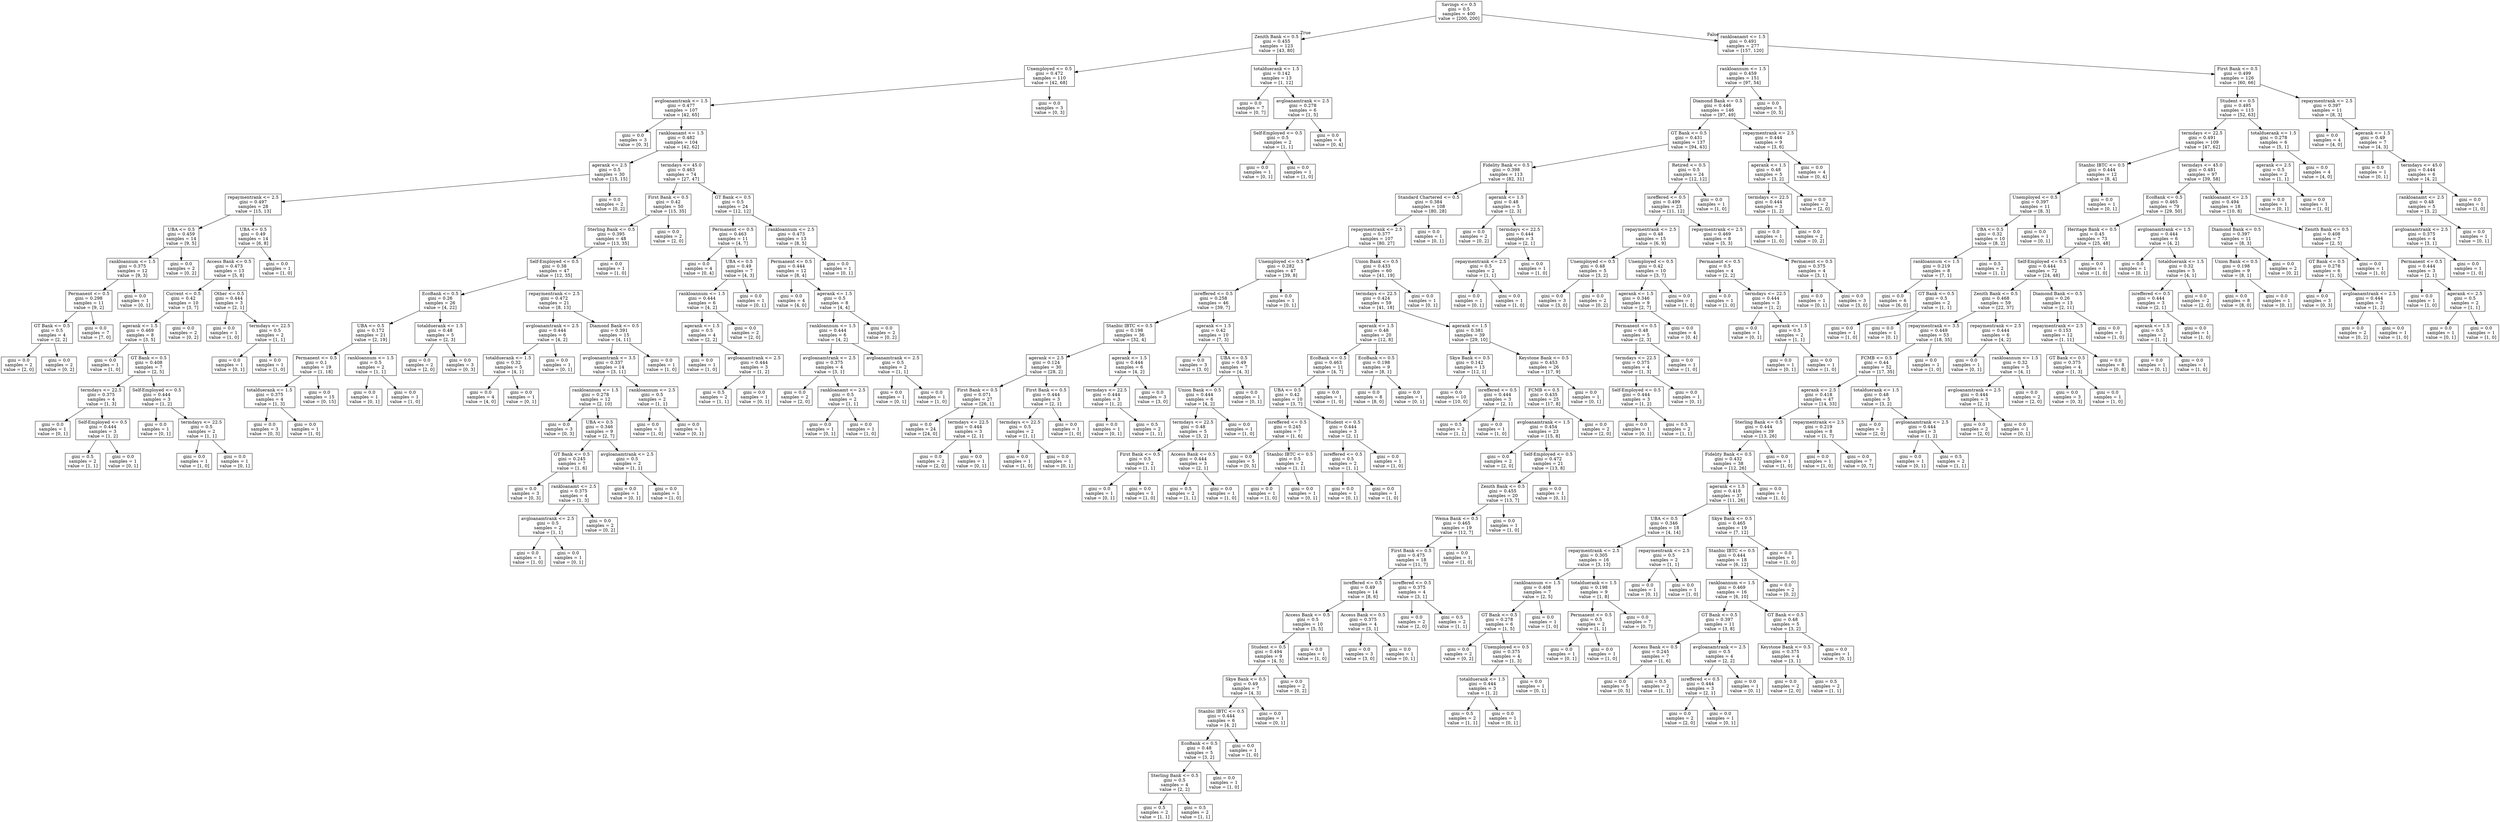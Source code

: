 digraph Tree {
node [shape=box] ;
0 [label="Savings <= 0.5\ngini = 0.5\nsamples = 400\nvalue = [200, 200]"] ;
1 [label="Zenith Bank <= 0.5\ngini = 0.455\nsamples = 123\nvalue = [43, 80]"] ;
0 -> 1 [labeldistance=2.5, labelangle=45, headlabel="True"] ;
2 [label="Unemployed <= 0.5\ngini = 0.472\nsamples = 110\nvalue = [42, 68]"] ;
1 -> 2 ;
3 [label="avgloanamtrank <= 1.5\ngini = 0.477\nsamples = 107\nvalue = [42, 65]"] ;
2 -> 3 ;
4 [label="gini = 0.0\nsamples = 3\nvalue = [0, 3]"] ;
3 -> 4 ;
5 [label="rankloanamt <= 1.5\ngini = 0.482\nsamples = 104\nvalue = [42, 62]"] ;
3 -> 5 ;
6 [label="agerank <= 2.5\ngini = 0.5\nsamples = 30\nvalue = [15, 15]"] ;
5 -> 6 ;
7 [label="repaymentrank <= 2.5\ngini = 0.497\nsamples = 28\nvalue = [15, 13]"] ;
6 -> 7 ;
8 [label="UBA <= 0.5\ngini = 0.459\nsamples = 14\nvalue = [9, 5]"] ;
7 -> 8 ;
9 [label="rankloannum <= 1.5\ngini = 0.375\nsamples = 12\nvalue = [9, 3]"] ;
8 -> 9 ;
10 [label="Permanent <= 0.5\ngini = 0.298\nsamples = 11\nvalue = [9, 2]"] ;
9 -> 10 ;
11 [label="GT Bank <= 0.5\ngini = 0.5\nsamples = 4\nvalue = [2, 2]"] ;
10 -> 11 ;
12 [label="gini = 0.0\nsamples = 2\nvalue = [2, 0]"] ;
11 -> 12 ;
13 [label="gini = 0.0\nsamples = 2\nvalue = [0, 2]"] ;
11 -> 13 ;
14 [label="gini = 0.0\nsamples = 7\nvalue = [7, 0]"] ;
10 -> 14 ;
15 [label="gini = 0.0\nsamples = 1\nvalue = [0, 1]"] ;
9 -> 15 ;
16 [label="gini = 0.0\nsamples = 2\nvalue = [0, 2]"] ;
8 -> 16 ;
17 [label="UBA <= 0.5\ngini = 0.49\nsamples = 14\nvalue = [6, 8]"] ;
7 -> 17 ;
18 [label="Access Bank <= 0.5\ngini = 0.473\nsamples = 13\nvalue = [5, 8]"] ;
17 -> 18 ;
19 [label="Current <= 0.5\ngini = 0.42\nsamples = 10\nvalue = [3, 7]"] ;
18 -> 19 ;
20 [label="agerank <= 1.5\ngini = 0.469\nsamples = 8\nvalue = [3, 5]"] ;
19 -> 20 ;
21 [label="gini = 0.0\nsamples = 1\nvalue = [1, 0]"] ;
20 -> 21 ;
22 [label="GT Bank <= 0.5\ngini = 0.408\nsamples = 7\nvalue = [2, 5]"] ;
20 -> 22 ;
23 [label="termdays <= 22.5\ngini = 0.375\nsamples = 4\nvalue = [1, 3]"] ;
22 -> 23 ;
24 [label="gini = 0.0\nsamples = 1\nvalue = [0, 1]"] ;
23 -> 24 ;
25 [label="Self-Employed <= 0.5\ngini = 0.444\nsamples = 3\nvalue = [1, 2]"] ;
23 -> 25 ;
26 [label="gini = 0.5\nsamples = 2\nvalue = [1, 1]"] ;
25 -> 26 ;
27 [label="gini = 0.0\nsamples = 1\nvalue = [0, 1]"] ;
25 -> 27 ;
28 [label="Self-Employed <= 0.5\ngini = 0.444\nsamples = 3\nvalue = [1, 2]"] ;
22 -> 28 ;
29 [label="gini = 0.0\nsamples = 1\nvalue = [0, 1]"] ;
28 -> 29 ;
30 [label="termdays <= 22.5\ngini = 0.5\nsamples = 2\nvalue = [1, 1]"] ;
28 -> 30 ;
31 [label="gini = 0.0\nsamples = 1\nvalue = [1, 0]"] ;
30 -> 31 ;
32 [label="gini = 0.0\nsamples = 1\nvalue = [0, 1]"] ;
30 -> 32 ;
33 [label="gini = 0.0\nsamples = 2\nvalue = [0, 2]"] ;
19 -> 33 ;
34 [label="Other <= 0.5\ngini = 0.444\nsamples = 3\nvalue = [2, 1]"] ;
18 -> 34 ;
35 [label="gini = 0.0\nsamples = 1\nvalue = [1, 0]"] ;
34 -> 35 ;
36 [label="termdays <= 22.5\ngini = 0.5\nsamples = 2\nvalue = [1, 1]"] ;
34 -> 36 ;
37 [label="gini = 0.0\nsamples = 1\nvalue = [0, 1]"] ;
36 -> 37 ;
38 [label="gini = 0.0\nsamples = 1\nvalue = [1, 0]"] ;
36 -> 38 ;
39 [label="gini = 0.0\nsamples = 1\nvalue = [1, 0]"] ;
17 -> 39 ;
40 [label="gini = 0.0\nsamples = 2\nvalue = [0, 2]"] ;
6 -> 40 ;
41 [label="termdays <= 45.0\ngini = 0.463\nsamples = 74\nvalue = [27, 47]"] ;
5 -> 41 ;
42 [label="First Bank <= 0.5\ngini = 0.42\nsamples = 50\nvalue = [15, 35]"] ;
41 -> 42 ;
43 [label="Sterling Bank <= 0.5\ngini = 0.395\nsamples = 48\nvalue = [13, 35]"] ;
42 -> 43 ;
44 [label="Self-Employed <= 0.5\ngini = 0.38\nsamples = 47\nvalue = [12, 35]"] ;
43 -> 44 ;
45 [label="EcoBank <= 0.5\ngini = 0.26\nsamples = 26\nvalue = [4, 22]"] ;
44 -> 45 ;
46 [label="UBA <= 0.5\ngini = 0.172\nsamples = 21\nvalue = [2, 19]"] ;
45 -> 46 ;
47 [label="Permanent <= 0.5\ngini = 0.1\nsamples = 19\nvalue = [1, 18]"] ;
46 -> 47 ;
48 [label="totalduerank <= 1.5\ngini = 0.375\nsamples = 4\nvalue = [1, 3]"] ;
47 -> 48 ;
49 [label="gini = 0.0\nsamples = 3\nvalue = [0, 3]"] ;
48 -> 49 ;
50 [label="gini = 0.0\nsamples = 1\nvalue = [1, 0]"] ;
48 -> 50 ;
51 [label="gini = 0.0\nsamples = 15\nvalue = [0, 15]"] ;
47 -> 51 ;
52 [label="rankloannum <= 1.5\ngini = 0.5\nsamples = 2\nvalue = [1, 1]"] ;
46 -> 52 ;
53 [label="gini = 0.0\nsamples = 1\nvalue = [0, 1]"] ;
52 -> 53 ;
54 [label="gini = 0.0\nsamples = 1\nvalue = [1, 0]"] ;
52 -> 54 ;
55 [label="totalduerank <= 1.5\ngini = 0.48\nsamples = 5\nvalue = [2, 3]"] ;
45 -> 55 ;
56 [label="gini = 0.0\nsamples = 2\nvalue = [2, 0]"] ;
55 -> 56 ;
57 [label="gini = 0.0\nsamples = 3\nvalue = [0, 3]"] ;
55 -> 57 ;
58 [label="repaymentrank <= 2.5\ngini = 0.472\nsamples = 21\nvalue = [8, 13]"] ;
44 -> 58 ;
59 [label="avgloanamtrank <= 2.5\ngini = 0.444\nsamples = 6\nvalue = [4, 2]"] ;
58 -> 59 ;
60 [label="totalduerank <= 1.5\ngini = 0.32\nsamples = 5\nvalue = [4, 1]"] ;
59 -> 60 ;
61 [label="gini = 0.0\nsamples = 4\nvalue = [4, 0]"] ;
60 -> 61 ;
62 [label="gini = 0.0\nsamples = 1\nvalue = [0, 1]"] ;
60 -> 62 ;
63 [label="gini = 0.0\nsamples = 1\nvalue = [0, 1]"] ;
59 -> 63 ;
64 [label="Diamond Bank <= 0.5\ngini = 0.391\nsamples = 15\nvalue = [4, 11]"] ;
58 -> 64 ;
65 [label="avgloanamtrank <= 3.5\ngini = 0.337\nsamples = 14\nvalue = [3, 11]"] ;
64 -> 65 ;
66 [label="rankloannum <= 1.5\ngini = 0.278\nsamples = 12\nvalue = [2, 10]"] ;
65 -> 66 ;
67 [label="gini = 0.0\nsamples = 3\nvalue = [0, 3]"] ;
66 -> 67 ;
68 [label="UBA <= 0.5\ngini = 0.346\nsamples = 9\nvalue = [2, 7]"] ;
66 -> 68 ;
69 [label="GT Bank <= 0.5\ngini = 0.245\nsamples = 7\nvalue = [1, 6]"] ;
68 -> 69 ;
70 [label="gini = 0.0\nsamples = 3\nvalue = [0, 3]"] ;
69 -> 70 ;
71 [label="rankloanamt <= 2.5\ngini = 0.375\nsamples = 4\nvalue = [1, 3]"] ;
69 -> 71 ;
72 [label="avgloanamtrank <= 2.5\ngini = 0.5\nsamples = 2\nvalue = [1, 1]"] ;
71 -> 72 ;
73 [label="gini = 0.0\nsamples = 1\nvalue = [1, 0]"] ;
72 -> 73 ;
74 [label="gini = 0.0\nsamples = 1\nvalue = [0, 1]"] ;
72 -> 74 ;
75 [label="gini = 0.0\nsamples = 2\nvalue = [0, 2]"] ;
71 -> 75 ;
76 [label="avgloanamtrank <= 2.5\ngini = 0.5\nsamples = 2\nvalue = [1, 1]"] ;
68 -> 76 ;
77 [label="gini = 0.0\nsamples = 1\nvalue = [0, 1]"] ;
76 -> 77 ;
78 [label="gini = 0.0\nsamples = 1\nvalue = [1, 0]"] ;
76 -> 78 ;
79 [label="rankloannum <= 2.5\ngini = 0.5\nsamples = 2\nvalue = [1, 1]"] ;
65 -> 79 ;
80 [label="gini = 0.0\nsamples = 1\nvalue = [1, 0]"] ;
79 -> 80 ;
81 [label="gini = 0.0\nsamples = 1\nvalue = [0, 1]"] ;
79 -> 81 ;
82 [label="gini = 0.0\nsamples = 1\nvalue = [1, 0]"] ;
64 -> 82 ;
83 [label="gini = 0.0\nsamples = 1\nvalue = [1, 0]"] ;
43 -> 83 ;
84 [label="gini = 0.0\nsamples = 2\nvalue = [2, 0]"] ;
42 -> 84 ;
85 [label="GT Bank <= 0.5\ngini = 0.5\nsamples = 24\nvalue = [12, 12]"] ;
41 -> 85 ;
86 [label="Permanent <= 0.5\ngini = 0.463\nsamples = 11\nvalue = [4, 7]"] ;
85 -> 86 ;
87 [label="gini = 0.0\nsamples = 4\nvalue = [0, 4]"] ;
86 -> 87 ;
88 [label="UBA <= 0.5\ngini = 0.49\nsamples = 7\nvalue = [4, 3]"] ;
86 -> 88 ;
89 [label="rankloannum <= 1.5\ngini = 0.444\nsamples = 6\nvalue = [4, 2]"] ;
88 -> 89 ;
90 [label="agerank <= 1.5\ngini = 0.5\nsamples = 4\nvalue = [2, 2]"] ;
89 -> 90 ;
91 [label="gini = 0.0\nsamples = 1\nvalue = [1, 0]"] ;
90 -> 91 ;
92 [label="avgloanamtrank <= 2.5\ngini = 0.444\nsamples = 3\nvalue = [1, 2]"] ;
90 -> 92 ;
93 [label="gini = 0.5\nsamples = 2\nvalue = [1, 1]"] ;
92 -> 93 ;
94 [label="gini = 0.0\nsamples = 1\nvalue = [0, 1]"] ;
92 -> 94 ;
95 [label="gini = 0.0\nsamples = 2\nvalue = [2, 0]"] ;
89 -> 95 ;
96 [label="gini = 0.0\nsamples = 1\nvalue = [0, 1]"] ;
88 -> 96 ;
97 [label="rankloannum <= 2.5\ngini = 0.473\nsamples = 13\nvalue = [8, 5]"] ;
85 -> 97 ;
98 [label="Permanent <= 0.5\ngini = 0.444\nsamples = 12\nvalue = [8, 4]"] ;
97 -> 98 ;
99 [label="gini = 0.0\nsamples = 4\nvalue = [4, 0]"] ;
98 -> 99 ;
100 [label="agerank <= 1.5\ngini = 0.5\nsamples = 8\nvalue = [4, 4]"] ;
98 -> 100 ;
101 [label="rankloannum <= 1.5\ngini = 0.444\nsamples = 6\nvalue = [4, 2]"] ;
100 -> 101 ;
102 [label="avgloanamtrank <= 2.5\ngini = 0.375\nsamples = 4\nvalue = [3, 1]"] ;
101 -> 102 ;
103 [label="gini = 0.0\nsamples = 2\nvalue = [2, 0]"] ;
102 -> 103 ;
104 [label="rankloanamt <= 2.5\ngini = 0.5\nsamples = 2\nvalue = [1, 1]"] ;
102 -> 104 ;
105 [label="gini = 0.0\nsamples = 1\nvalue = [0, 1]"] ;
104 -> 105 ;
106 [label="gini = 0.0\nsamples = 1\nvalue = [1, 0]"] ;
104 -> 106 ;
107 [label="avgloanamtrank <= 2.5\ngini = 0.5\nsamples = 2\nvalue = [1, 1]"] ;
101 -> 107 ;
108 [label="gini = 0.0\nsamples = 1\nvalue = [0, 1]"] ;
107 -> 108 ;
109 [label="gini = 0.0\nsamples = 1\nvalue = [1, 0]"] ;
107 -> 109 ;
110 [label="gini = 0.0\nsamples = 2\nvalue = [0, 2]"] ;
100 -> 110 ;
111 [label="gini = 0.0\nsamples = 1\nvalue = [0, 1]"] ;
97 -> 111 ;
112 [label="gini = 0.0\nsamples = 3\nvalue = [0, 3]"] ;
2 -> 112 ;
113 [label="totalduerank <= 1.5\ngini = 0.142\nsamples = 13\nvalue = [1, 12]"] ;
1 -> 113 ;
114 [label="gini = 0.0\nsamples = 7\nvalue = [0, 7]"] ;
113 -> 114 ;
115 [label="avgloanamtrank <= 2.5\ngini = 0.278\nsamples = 6\nvalue = [1, 5]"] ;
113 -> 115 ;
116 [label="Self-Employed <= 0.5\ngini = 0.5\nsamples = 2\nvalue = [1, 1]"] ;
115 -> 116 ;
117 [label="gini = 0.0\nsamples = 1\nvalue = [0, 1]"] ;
116 -> 117 ;
118 [label="gini = 0.0\nsamples = 1\nvalue = [1, 0]"] ;
116 -> 118 ;
119 [label="gini = 0.0\nsamples = 4\nvalue = [0, 4]"] ;
115 -> 119 ;
120 [label="rankloanamt <= 1.5\ngini = 0.491\nsamples = 277\nvalue = [157, 120]"] ;
0 -> 120 [labeldistance=2.5, labelangle=-45, headlabel="False"] ;
121 [label="rankloannum <= 1.5\ngini = 0.459\nsamples = 151\nvalue = [97, 54]"] ;
120 -> 121 ;
122 [label="Diamond Bank <= 0.5\ngini = 0.446\nsamples = 146\nvalue = [97, 49]"] ;
121 -> 122 ;
123 [label="GT Bank <= 0.5\ngini = 0.431\nsamples = 137\nvalue = [94, 43]"] ;
122 -> 123 ;
124 [label="Fidelity Bank <= 0.5\ngini = 0.398\nsamples = 113\nvalue = [82, 31]"] ;
123 -> 124 ;
125 [label="Standard Chartered <= 0.5\ngini = 0.384\nsamples = 108\nvalue = [80, 28]"] ;
124 -> 125 ;
126 [label="repaymentrank <= 2.5\ngini = 0.377\nsamples = 107\nvalue = [80, 27]"] ;
125 -> 126 ;
127 [label="Unemployed <= 0.5\ngini = 0.282\nsamples = 47\nvalue = [39, 8]"] ;
126 -> 127 ;
128 [label="isreffered <= 0.5\ngini = 0.258\nsamples = 46\nvalue = [39, 7]"] ;
127 -> 128 ;
129 [label="Stanbic IBTC <= 0.5\ngini = 0.198\nsamples = 36\nvalue = [32, 4]"] ;
128 -> 129 ;
130 [label="agerank <= 2.5\ngini = 0.124\nsamples = 30\nvalue = [28, 2]"] ;
129 -> 130 ;
131 [label="First Bank <= 0.5\ngini = 0.071\nsamples = 27\nvalue = [26, 1]"] ;
130 -> 131 ;
132 [label="gini = 0.0\nsamples = 24\nvalue = [24, 0]"] ;
131 -> 132 ;
133 [label="termdays <= 22.5\ngini = 0.444\nsamples = 3\nvalue = [2, 1]"] ;
131 -> 133 ;
134 [label="gini = 0.0\nsamples = 2\nvalue = [2, 0]"] ;
133 -> 134 ;
135 [label="gini = 0.0\nsamples = 1\nvalue = [0, 1]"] ;
133 -> 135 ;
136 [label="First Bank <= 0.5\ngini = 0.444\nsamples = 3\nvalue = [2, 1]"] ;
130 -> 136 ;
137 [label="termdays <= 22.5\ngini = 0.5\nsamples = 2\nvalue = [1, 1]"] ;
136 -> 137 ;
138 [label="gini = 0.0\nsamples = 1\nvalue = [1, 0]"] ;
137 -> 138 ;
139 [label="gini = 0.0\nsamples = 1\nvalue = [0, 1]"] ;
137 -> 139 ;
140 [label="gini = 0.0\nsamples = 1\nvalue = [1, 0]"] ;
136 -> 140 ;
141 [label="agerank <= 1.5\ngini = 0.444\nsamples = 6\nvalue = [4, 2]"] ;
129 -> 141 ;
142 [label="termdays <= 22.5\ngini = 0.444\nsamples = 3\nvalue = [1, 2]"] ;
141 -> 142 ;
143 [label="gini = 0.0\nsamples = 1\nvalue = [0, 1]"] ;
142 -> 143 ;
144 [label="gini = 0.5\nsamples = 2\nvalue = [1, 1]"] ;
142 -> 144 ;
145 [label="gini = 0.0\nsamples = 3\nvalue = [3, 0]"] ;
141 -> 145 ;
146 [label="agerank <= 1.5\ngini = 0.42\nsamples = 10\nvalue = [7, 3]"] ;
128 -> 146 ;
147 [label="gini = 0.0\nsamples = 3\nvalue = [3, 0]"] ;
146 -> 147 ;
148 [label="UBA <= 0.5\ngini = 0.49\nsamples = 7\nvalue = [4, 3]"] ;
146 -> 148 ;
149 [label="Union Bank <= 0.5\ngini = 0.444\nsamples = 6\nvalue = [4, 2]"] ;
148 -> 149 ;
150 [label="termdays <= 22.5\ngini = 0.48\nsamples = 5\nvalue = [3, 2]"] ;
149 -> 150 ;
151 [label="First Bank <= 0.5\ngini = 0.5\nsamples = 2\nvalue = [1, 1]"] ;
150 -> 151 ;
152 [label="gini = 0.0\nsamples = 1\nvalue = [0, 1]"] ;
151 -> 152 ;
153 [label="gini = 0.0\nsamples = 1\nvalue = [1, 0]"] ;
151 -> 153 ;
154 [label="Access Bank <= 0.5\ngini = 0.444\nsamples = 3\nvalue = [2, 1]"] ;
150 -> 154 ;
155 [label="gini = 0.5\nsamples = 2\nvalue = [1, 1]"] ;
154 -> 155 ;
156 [label="gini = 0.0\nsamples = 1\nvalue = [1, 0]"] ;
154 -> 156 ;
157 [label="gini = 0.0\nsamples = 1\nvalue = [1, 0]"] ;
149 -> 157 ;
158 [label="gini = 0.0\nsamples = 1\nvalue = [0, 1]"] ;
148 -> 158 ;
159 [label="gini = 0.0\nsamples = 1\nvalue = [0, 1]"] ;
127 -> 159 ;
160 [label="Union Bank <= 0.5\ngini = 0.433\nsamples = 60\nvalue = [41, 19]"] ;
126 -> 160 ;
161 [label="termdays <= 22.5\ngini = 0.424\nsamples = 59\nvalue = [41, 18]"] ;
160 -> 161 ;
162 [label="agerank <= 1.5\ngini = 0.48\nsamples = 20\nvalue = [12, 8]"] ;
161 -> 162 ;
163 [label="EcoBank <= 0.5\ngini = 0.463\nsamples = 11\nvalue = [4, 7]"] ;
162 -> 163 ;
164 [label="UBA <= 0.5\ngini = 0.42\nsamples = 10\nvalue = [3, 7]"] ;
163 -> 164 ;
165 [label="isreffered <= 0.5\ngini = 0.245\nsamples = 7\nvalue = [1, 6]"] ;
164 -> 165 ;
166 [label="gini = 0.0\nsamples = 5\nvalue = [0, 5]"] ;
165 -> 166 ;
167 [label="Stanbic IBTC <= 0.5\ngini = 0.5\nsamples = 2\nvalue = [1, 1]"] ;
165 -> 167 ;
168 [label="gini = 0.0\nsamples = 1\nvalue = [1, 0]"] ;
167 -> 168 ;
169 [label="gini = 0.0\nsamples = 1\nvalue = [0, 1]"] ;
167 -> 169 ;
170 [label="Student <= 0.5\ngini = 0.444\nsamples = 3\nvalue = [2, 1]"] ;
164 -> 170 ;
171 [label="isreffered <= 0.5\ngini = 0.5\nsamples = 2\nvalue = [1, 1]"] ;
170 -> 171 ;
172 [label="gini = 0.0\nsamples = 1\nvalue = [0, 1]"] ;
171 -> 172 ;
173 [label="gini = 0.0\nsamples = 1\nvalue = [1, 0]"] ;
171 -> 173 ;
174 [label="gini = 0.0\nsamples = 1\nvalue = [1, 0]"] ;
170 -> 174 ;
175 [label="gini = 0.0\nsamples = 1\nvalue = [1, 0]"] ;
163 -> 175 ;
176 [label="EcoBank <= 0.5\ngini = 0.198\nsamples = 9\nvalue = [8, 1]"] ;
162 -> 176 ;
177 [label="gini = 0.0\nsamples = 8\nvalue = [8, 0]"] ;
176 -> 177 ;
178 [label="gini = 0.0\nsamples = 1\nvalue = [0, 1]"] ;
176 -> 178 ;
179 [label="agerank <= 1.5\ngini = 0.381\nsamples = 39\nvalue = [29, 10]"] ;
161 -> 179 ;
180 [label="Skye Bank <= 0.5\ngini = 0.142\nsamples = 13\nvalue = [12, 1]"] ;
179 -> 180 ;
181 [label="gini = 0.0\nsamples = 10\nvalue = [10, 0]"] ;
180 -> 181 ;
182 [label="isreffered <= 0.5\ngini = 0.444\nsamples = 3\nvalue = [2, 1]"] ;
180 -> 182 ;
183 [label="gini = 0.5\nsamples = 2\nvalue = [1, 1]"] ;
182 -> 183 ;
184 [label="gini = 0.0\nsamples = 1\nvalue = [1, 0]"] ;
182 -> 184 ;
185 [label="Keystone Bank <= 0.5\ngini = 0.453\nsamples = 26\nvalue = [17, 9]"] ;
179 -> 185 ;
186 [label="FCMB <= 0.5\ngini = 0.435\nsamples = 25\nvalue = [17, 8]"] ;
185 -> 186 ;
187 [label="avgloanamtrank <= 1.5\ngini = 0.454\nsamples = 23\nvalue = [15, 8]"] ;
186 -> 187 ;
188 [label="gini = 0.0\nsamples = 2\nvalue = [2, 0]"] ;
187 -> 188 ;
189 [label="Self-Employed <= 0.5\ngini = 0.472\nsamples = 21\nvalue = [13, 8]"] ;
187 -> 189 ;
190 [label="Zenith Bank <= 0.5\ngini = 0.455\nsamples = 20\nvalue = [13, 7]"] ;
189 -> 190 ;
191 [label="Wema Bank <= 0.5\ngini = 0.465\nsamples = 19\nvalue = [12, 7]"] ;
190 -> 191 ;
192 [label="First Bank <= 0.5\ngini = 0.475\nsamples = 18\nvalue = [11, 7]"] ;
191 -> 192 ;
193 [label="isreffered <= 0.5\ngini = 0.49\nsamples = 14\nvalue = [8, 6]"] ;
192 -> 193 ;
194 [label="Access Bank <= 0.5\ngini = 0.5\nsamples = 10\nvalue = [5, 5]"] ;
193 -> 194 ;
195 [label="Student <= 0.5\ngini = 0.494\nsamples = 9\nvalue = [4, 5]"] ;
194 -> 195 ;
196 [label="Skye Bank <= 0.5\ngini = 0.49\nsamples = 7\nvalue = [4, 3]"] ;
195 -> 196 ;
197 [label="Stanbic IBTC <= 0.5\ngini = 0.444\nsamples = 6\nvalue = [4, 2]"] ;
196 -> 197 ;
198 [label="EcoBank <= 0.5\ngini = 0.48\nsamples = 5\nvalue = [3, 2]"] ;
197 -> 198 ;
199 [label="Sterling Bank <= 0.5\ngini = 0.5\nsamples = 4\nvalue = [2, 2]"] ;
198 -> 199 ;
200 [label="gini = 0.5\nsamples = 2\nvalue = [1, 1]"] ;
199 -> 200 ;
201 [label="gini = 0.5\nsamples = 2\nvalue = [1, 1]"] ;
199 -> 201 ;
202 [label="gini = 0.0\nsamples = 1\nvalue = [1, 0]"] ;
198 -> 202 ;
203 [label="gini = 0.0\nsamples = 1\nvalue = [1, 0]"] ;
197 -> 203 ;
204 [label="gini = 0.0\nsamples = 1\nvalue = [0, 1]"] ;
196 -> 204 ;
205 [label="gini = 0.0\nsamples = 2\nvalue = [0, 2]"] ;
195 -> 205 ;
206 [label="gini = 0.0\nsamples = 1\nvalue = [1, 0]"] ;
194 -> 206 ;
207 [label="Access Bank <= 0.5\ngini = 0.375\nsamples = 4\nvalue = [3, 1]"] ;
193 -> 207 ;
208 [label="gini = 0.0\nsamples = 3\nvalue = [3, 0]"] ;
207 -> 208 ;
209 [label="gini = 0.0\nsamples = 1\nvalue = [0, 1]"] ;
207 -> 209 ;
210 [label="isreffered <= 0.5\ngini = 0.375\nsamples = 4\nvalue = [3, 1]"] ;
192 -> 210 ;
211 [label="gini = 0.0\nsamples = 2\nvalue = [2, 0]"] ;
210 -> 211 ;
212 [label="gini = 0.5\nsamples = 2\nvalue = [1, 1]"] ;
210 -> 212 ;
213 [label="gini = 0.0\nsamples = 1\nvalue = [1, 0]"] ;
191 -> 213 ;
214 [label="gini = 0.0\nsamples = 1\nvalue = [1, 0]"] ;
190 -> 214 ;
215 [label="gini = 0.0\nsamples = 1\nvalue = [0, 1]"] ;
189 -> 215 ;
216 [label="gini = 0.0\nsamples = 2\nvalue = [2, 0]"] ;
186 -> 216 ;
217 [label="gini = 0.0\nsamples = 1\nvalue = [0, 1]"] ;
185 -> 217 ;
218 [label="gini = 0.0\nsamples = 1\nvalue = [0, 1]"] ;
160 -> 218 ;
219 [label="gini = 0.0\nsamples = 1\nvalue = [0, 1]"] ;
125 -> 219 ;
220 [label="agerank <= 1.5\ngini = 0.48\nsamples = 5\nvalue = [2, 3]"] ;
124 -> 220 ;
221 [label="gini = 0.0\nsamples = 2\nvalue = [0, 2]"] ;
220 -> 221 ;
222 [label="termdays <= 22.5\ngini = 0.444\nsamples = 3\nvalue = [2, 1]"] ;
220 -> 222 ;
223 [label="repaymentrank <= 2.5\ngini = 0.5\nsamples = 2\nvalue = [1, 1]"] ;
222 -> 223 ;
224 [label="gini = 0.0\nsamples = 1\nvalue = [0, 1]"] ;
223 -> 224 ;
225 [label="gini = 0.0\nsamples = 1\nvalue = [1, 0]"] ;
223 -> 225 ;
226 [label="gini = 0.0\nsamples = 1\nvalue = [1, 0]"] ;
222 -> 226 ;
227 [label="Retired <= 0.5\ngini = 0.5\nsamples = 24\nvalue = [12, 12]"] ;
123 -> 227 ;
228 [label="isreffered <= 0.5\ngini = 0.499\nsamples = 23\nvalue = [11, 12]"] ;
227 -> 228 ;
229 [label="repaymentrank <= 2.5\ngini = 0.48\nsamples = 15\nvalue = [6, 9]"] ;
228 -> 229 ;
230 [label="Unemployed <= 0.5\ngini = 0.48\nsamples = 5\nvalue = [3, 2]"] ;
229 -> 230 ;
231 [label="gini = 0.0\nsamples = 3\nvalue = [3, 0]"] ;
230 -> 231 ;
232 [label="gini = 0.0\nsamples = 2\nvalue = [0, 2]"] ;
230 -> 232 ;
233 [label="Unemployed <= 0.5\ngini = 0.42\nsamples = 10\nvalue = [3, 7]"] ;
229 -> 233 ;
234 [label="agerank <= 1.5\ngini = 0.346\nsamples = 9\nvalue = [2, 7]"] ;
233 -> 234 ;
235 [label="Permanent <= 0.5\ngini = 0.48\nsamples = 5\nvalue = [2, 3]"] ;
234 -> 235 ;
236 [label="termdays <= 22.5\ngini = 0.375\nsamples = 4\nvalue = [1, 3]"] ;
235 -> 236 ;
237 [label="Self-Employed <= 0.5\ngini = 0.444\nsamples = 3\nvalue = [1, 2]"] ;
236 -> 237 ;
238 [label="gini = 0.0\nsamples = 1\nvalue = [0, 1]"] ;
237 -> 238 ;
239 [label="gini = 0.5\nsamples = 2\nvalue = [1, 1]"] ;
237 -> 239 ;
240 [label="gini = 0.0\nsamples = 1\nvalue = [0, 1]"] ;
236 -> 240 ;
241 [label="gini = 0.0\nsamples = 1\nvalue = [1, 0]"] ;
235 -> 241 ;
242 [label="gini = 0.0\nsamples = 4\nvalue = [0, 4]"] ;
234 -> 242 ;
243 [label="gini = 0.0\nsamples = 1\nvalue = [1, 0]"] ;
233 -> 243 ;
244 [label="repaymentrank <= 2.5\ngini = 0.469\nsamples = 8\nvalue = [5, 3]"] ;
228 -> 244 ;
245 [label="Permanent <= 0.5\ngini = 0.5\nsamples = 4\nvalue = [2, 2]"] ;
244 -> 245 ;
246 [label="gini = 0.0\nsamples = 1\nvalue = [1, 0]"] ;
245 -> 246 ;
247 [label="termdays <= 22.5\ngini = 0.444\nsamples = 3\nvalue = [1, 2]"] ;
245 -> 247 ;
248 [label="gini = 0.0\nsamples = 1\nvalue = [0, 1]"] ;
247 -> 248 ;
249 [label="agerank <= 1.5\ngini = 0.5\nsamples = 2\nvalue = [1, 1]"] ;
247 -> 249 ;
250 [label="gini = 0.0\nsamples = 1\nvalue = [0, 1]"] ;
249 -> 250 ;
251 [label="gini = 0.0\nsamples = 1\nvalue = [1, 0]"] ;
249 -> 251 ;
252 [label="Permanent <= 0.5\ngini = 0.375\nsamples = 4\nvalue = [3, 1]"] ;
244 -> 252 ;
253 [label="gini = 0.0\nsamples = 1\nvalue = [0, 1]"] ;
252 -> 253 ;
254 [label="gini = 0.0\nsamples = 3\nvalue = [3, 0]"] ;
252 -> 254 ;
255 [label="gini = 0.0\nsamples = 1\nvalue = [1, 0]"] ;
227 -> 255 ;
256 [label="repaymentrank <= 2.5\ngini = 0.444\nsamples = 9\nvalue = [3, 6]"] ;
122 -> 256 ;
257 [label="agerank <= 1.5\ngini = 0.48\nsamples = 5\nvalue = [3, 2]"] ;
256 -> 257 ;
258 [label="termdays <= 22.5\ngini = 0.444\nsamples = 3\nvalue = [1, 2]"] ;
257 -> 258 ;
259 [label="gini = 0.0\nsamples = 1\nvalue = [1, 0]"] ;
258 -> 259 ;
260 [label="gini = 0.0\nsamples = 2\nvalue = [0, 2]"] ;
258 -> 260 ;
261 [label="gini = 0.0\nsamples = 2\nvalue = [2, 0]"] ;
257 -> 261 ;
262 [label="gini = 0.0\nsamples = 4\nvalue = [0, 4]"] ;
256 -> 262 ;
263 [label="gini = 0.0\nsamples = 5\nvalue = [0, 5]"] ;
121 -> 263 ;
264 [label="First Bank <= 0.5\ngini = 0.499\nsamples = 126\nvalue = [60, 66]"] ;
120 -> 264 ;
265 [label="Student <= 0.5\ngini = 0.495\nsamples = 115\nvalue = [52, 63]"] ;
264 -> 265 ;
266 [label="termdays <= 22.5\ngini = 0.491\nsamples = 109\nvalue = [47, 62]"] ;
265 -> 266 ;
267 [label="Stanbic IBTC <= 0.5\ngini = 0.444\nsamples = 12\nvalue = [8, 4]"] ;
266 -> 267 ;
268 [label="Unemployed <= 0.5\ngini = 0.397\nsamples = 11\nvalue = [8, 3]"] ;
267 -> 268 ;
269 [label="UBA <= 0.5\ngini = 0.32\nsamples = 10\nvalue = [8, 2]"] ;
268 -> 269 ;
270 [label="rankloannum <= 1.5\ngini = 0.219\nsamples = 8\nvalue = [7, 1]"] ;
269 -> 270 ;
271 [label="gini = 0.0\nsamples = 6\nvalue = [6, 0]"] ;
270 -> 271 ;
272 [label="GT Bank <= 0.5\ngini = 0.5\nsamples = 2\nvalue = [1, 1]"] ;
270 -> 272 ;
273 [label="gini = 0.0\nsamples = 1\nvalue = [1, 0]"] ;
272 -> 273 ;
274 [label="gini = 0.0\nsamples = 1\nvalue = [0, 1]"] ;
272 -> 274 ;
275 [label="gini = 0.5\nsamples = 2\nvalue = [1, 1]"] ;
269 -> 275 ;
276 [label="gini = 0.0\nsamples = 1\nvalue = [0, 1]"] ;
268 -> 276 ;
277 [label="gini = 0.0\nsamples = 1\nvalue = [0, 1]"] ;
267 -> 277 ;
278 [label="termdays <= 45.0\ngini = 0.481\nsamples = 97\nvalue = [39, 58]"] ;
266 -> 278 ;
279 [label="EcoBank <= 0.5\ngini = 0.465\nsamples = 79\nvalue = [29, 50]"] ;
278 -> 279 ;
280 [label="Heritage Bank <= 0.5\ngini = 0.45\nsamples = 73\nvalue = [25, 48]"] ;
279 -> 280 ;
281 [label="Self-Employed <= 0.5\ngini = 0.444\nsamples = 72\nvalue = [24, 48]"] ;
280 -> 281 ;
282 [label="Zenith Bank <= 0.5\ngini = 0.468\nsamples = 59\nvalue = [22, 37]"] ;
281 -> 282 ;
283 [label="repaymentrank <= 3.5\ngini = 0.449\nsamples = 53\nvalue = [18, 35]"] ;
282 -> 283 ;
284 [label="FCMB <= 0.5\ngini = 0.44\nsamples = 52\nvalue = [17, 35]"] ;
283 -> 284 ;
285 [label="agerank <= 2.5\ngini = 0.418\nsamples = 47\nvalue = [14, 33]"] ;
284 -> 285 ;
286 [label="Sterling Bank <= 0.5\ngini = 0.444\nsamples = 39\nvalue = [13, 26]"] ;
285 -> 286 ;
287 [label="Fidelity Bank <= 0.5\ngini = 0.432\nsamples = 38\nvalue = [12, 26]"] ;
286 -> 287 ;
288 [label="agerank <= 1.5\ngini = 0.418\nsamples = 37\nvalue = [11, 26]"] ;
287 -> 288 ;
289 [label="UBA <= 0.5\ngini = 0.346\nsamples = 18\nvalue = [4, 14]"] ;
288 -> 289 ;
290 [label="repaymentrank <= 2.5\ngini = 0.305\nsamples = 16\nvalue = [3, 13]"] ;
289 -> 290 ;
291 [label="rankloannum <= 1.5\ngini = 0.408\nsamples = 7\nvalue = [2, 5]"] ;
290 -> 291 ;
292 [label="GT Bank <= 0.5\ngini = 0.278\nsamples = 6\nvalue = [1, 5]"] ;
291 -> 292 ;
293 [label="gini = 0.0\nsamples = 2\nvalue = [0, 2]"] ;
292 -> 293 ;
294 [label="Unemployed <= 0.5\ngini = 0.375\nsamples = 4\nvalue = [1, 3]"] ;
292 -> 294 ;
295 [label="totalduerank <= 1.5\ngini = 0.444\nsamples = 3\nvalue = [1, 2]"] ;
294 -> 295 ;
296 [label="gini = 0.5\nsamples = 2\nvalue = [1, 1]"] ;
295 -> 296 ;
297 [label="gini = 0.0\nsamples = 1\nvalue = [0, 1]"] ;
295 -> 297 ;
298 [label="gini = 0.0\nsamples = 1\nvalue = [0, 1]"] ;
294 -> 298 ;
299 [label="gini = 0.0\nsamples = 1\nvalue = [1, 0]"] ;
291 -> 299 ;
300 [label="totalduerank <= 1.5\ngini = 0.198\nsamples = 9\nvalue = [1, 8]"] ;
290 -> 300 ;
301 [label="Permanent <= 0.5\ngini = 0.5\nsamples = 2\nvalue = [1, 1]"] ;
300 -> 301 ;
302 [label="gini = 0.0\nsamples = 1\nvalue = [0, 1]"] ;
301 -> 302 ;
303 [label="gini = 0.0\nsamples = 1\nvalue = [1, 0]"] ;
301 -> 303 ;
304 [label="gini = 0.0\nsamples = 7\nvalue = [0, 7]"] ;
300 -> 304 ;
305 [label="repaymentrank <= 2.5\ngini = 0.5\nsamples = 2\nvalue = [1, 1]"] ;
289 -> 305 ;
306 [label="gini = 0.0\nsamples = 1\nvalue = [0, 1]"] ;
305 -> 306 ;
307 [label="gini = 0.0\nsamples = 1\nvalue = [1, 0]"] ;
305 -> 307 ;
308 [label="Skye Bank <= 0.5\ngini = 0.465\nsamples = 19\nvalue = [7, 12]"] ;
288 -> 308 ;
309 [label="Stanbic IBTC <= 0.5\ngini = 0.444\nsamples = 18\nvalue = [6, 12]"] ;
308 -> 309 ;
310 [label="rankloannum <= 1.5\ngini = 0.469\nsamples = 16\nvalue = [6, 10]"] ;
309 -> 310 ;
311 [label="GT Bank <= 0.5\ngini = 0.397\nsamples = 11\nvalue = [3, 8]"] ;
310 -> 311 ;
312 [label="Access Bank <= 0.5\ngini = 0.245\nsamples = 7\nvalue = [1, 6]"] ;
311 -> 312 ;
313 [label="gini = 0.0\nsamples = 5\nvalue = [0, 5]"] ;
312 -> 313 ;
314 [label="gini = 0.5\nsamples = 2\nvalue = [1, 1]"] ;
312 -> 314 ;
315 [label="avgloanamtrank <= 2.5\ngini = 0.5\nsamples = 4\nvalue = [2, 2]"] ;
311 -> 315 ;
316 [label="isreffered <= 0.5\ngini = 0.444\nsamples = 3\nvalue = [2, 1]"] ;
315 -> 316 ;
317 [label="gini = 0.0\nsamples = 2\nvalue = [2, 0]"] ;
316 -> 317 ;
318 [label="gini = 0.0\nsamples = 1\nvalue = [0, 1]"] ;
316 -> 318 ;
319 [label="gini = 0.0\nsamples = 1\nvalue = [0, 1]"] ;
315 -> 319 ;
320 [label="GT Bank <= 0.5\ngini = 0.48\nsamples = 5\nvalue = [3, 2]"] ;
310 -> 320 ;
321 [label="Keystone Bank <= 0.5\ngini = 0.375\nsamples = 4\nvalue = [3, 1]"] ;
320 -> 321 ;
322 [label="gini = 0.0\nsamples = 2\nvalue = [2, 0]"] ;
321 -> 322 ;
323 [label="gini = 0.5\nsamples = 2\nvalue = [1, 1]"] ;
321 -> 323 ;
324 [label="gini = 0.0\nsamples = 1\nvalue = [0, 1]"] ;
320 -> 324 ;
325 [label="gini = 0.0\nsamples = 2\nvalue = [0, 2]"] ;
309 -> 325 ;
326 [label="gini = 0.0\nsamples = 1\nvalue = [1, 0]"] ;
308 -> 326 ;
327 [label="gini = 0.0\nsamples = 1\nvalue = [1, 0]"] ;
287 -> 327 ;
328 [label="gini = 0.0\nsamples = 1\nvalue = [1, 0]"] ;
286 -> 328 ;
329 [label="repaymentrank <= 2.5\ngini = 0.219\nsamples = 8\nvalue = [1, 7]"] ;
285 -> 329 ;
330 [label="gini = 0.0\nsamples = 1\nvalue = [1, 0]"] ;
329 -> 330 ;
331 [label="gini = 0.0\nsamples = 7\nvalue = [0, 7]"] ;
329 -> 331 ;
332 [label="totalduerank <= 1.5\ngini = 0.48\nsamples = 5\nvalue = [3, 2]"] ;
284 -> 332 ;
333 [label="gini = 0.0\nsamples = 2\nvalue = [2, 0]"] ;
332 -> 333 ;
334 [label="avgloanamtrank <= 2.5\ngini = 0.444\nsamples = 3\nvalue = [1, 2]"] ;
332 -> 334 ;
335 [label="gini = 0.0\nsamples = 1\nvalue = [0, 1]"] ;
334 -> 335 ;
336 [label="gini = 0.5\nsamples = 2\nvalue = [1, 1]"] ;
334 -> 336 ;
337 [label="gini = 0.0\nsamples = 1\nvalue = [1, 0]"] ;
283 -> 337 ;
338 [label="repaymentrank <= 2.5\ngini = 0.444\nsamples = 6\nvalue = [4, 2]"] ;
282 -> 338 ;
339 [label="gini = 0.0\nsamples = 1\nvalue = [0, 1]"] ;
338 -> 339 ;
340 [label="rankloannum <= 1.5\ngini = 0.32\nsamples = 5\nvalue = [4, 1]"] ;
338 -> 340 ;
341 [label="avgloanamtrank <= 2.5\ngini = 0.444\nsamples = 3\nvalue = [2, 1]"] ;
340 -> 341 ;
342 [label="gini = 0.0\nsamples = 2\nvalue = [2, 0]"] ;
341 -> 342 ;
343 [label="gini = 0.0\nsamples = 1\nvalue = [0, 1]"] ;
341 -> 343 ;
344 [label="gini = 0.0\nsamples = 2\nvalue = [2, 0]"] ;
340 -> 344 ;
345 [label="Diamond Bank <= 0.5\ngini = 0.26\nsamples = 13\nvalue = [2, 11]"] ;
281 -> 345 ;
346 [label="repaymentrank <= 2.5\ngini = 0.153\nsamples = 12\nvalue = [1, 11]"] ;
345 -> 346 ;
347 [label="GT Bank <= 0.5\ngini = 0.375\nsamples = 4\nvalue = [1, 3]"] ;
346 -> 347 ;
348 [label="gini = 0.0\nsamples = 3\nvalue = [0, 3]"] ;
347 -> 348 ;
349 [label="gini = 0.0\nsamples = 1\nvalue = [1, 0]"] ;
347 -> 349 ;
350 [label="gini = 0.0\nsamples = 8\nvalue = [0, 8]"] ;
346 -> 350 ;
351 [label="gini = 0.0\nsamples = 1\nvalue = [1, 0]"] ;
345 -> 351 ;
352 [label="gini = 0.0\nsamples = 1\nvalue = [1, 0]"] ;
280 -> 352 ;
353 [label="avgloanamtrank <= 1.5\ngini = 0.444\nsamples = 6\nvalue = [4, 2]"] ;
279 -> 353 ;
354 [label="gini = 0.0\nsamples = 1\nvalue = [0, 1]"] ;
353 -> 354 ;
355 [label="totalduerank <= 1.5\ngini = 0.32\nsamples = 5\nvalue = [4, 1]"] ;
353 -> 355 ;
356 [label="isreffered <= 0.5\ngini = 0.444\nsamples = 3\nvalue = [2, 1]"] ;
355 -> 356 ;
357 [label="agerank <= 1.5\ngini = 0.5\nsamples = 2\nvalue = [1, 1]"] ;
356 -> 357 ;
358 [label="gini = 0.0\nsamples = 1\nvalue = [0, 1]"] ;
357 -> 358 ;
359 [label="gini = 0.0\nsamples = 1\nvalue = [1, 0]"] ;
357 -> 359 ;
360 [label="gini = 0.0\nsamples = 1\nvalue = [1, 0]"] ;
356 -> 360 ;
361 [label="gini = 0.0\nsamples = 2\nvalue = [2, 0]"] ;
355 -> 361 ;
362 [label="rankloanamt <= 2.5\ngini = 0.494\nsamples = 18\nvalue = [10, 8]"] ;
278 -> 362 ;
363 [label="Diamond Bank <= 0.5\ngini = 0.397\nsamples = 11\nvalue = [8, 3]"] ;
362 -> 363 ;
364 [label="Union Bank <= 0.5\ngini = 0.198\nsamples = 9\nvalue = [8, 1]"] ;
363 -> 364 ;
365 [label="gini = 0.0\nsamples = 8\nvalue = [8, 0]"] ;
364 -> 365 ;
366 [label="gini = 0.0\nsamples = 1\nvalue = [0, 1]"] ;
364 -> 366 ;
367 [label="gini = 0.0\nsamples = 2\nvalue = [0, 2]"] ;
363 -> 367 ;
368 [label="Zenith Bank <= 0.5\ngini = 0.408\nsamples = 7\nvalue = [2, 5]"] ;
362 -> 368 ;
369 [label="GT Bank <= 0.5\ngini = 0.278\nsamples = 6\nvalue = [1, 5]"] ;
368 -> 369 ;
370 [label="gini = 0.0\nsamples = 3\nvalue = [0, 3]"] ;
369 -> 370 ;
371 [label="avgloanamtrank <= 2.5\ngini = 0.444\nsamples = 3\nvalue = [1, 2]"] ;
369 -> 371 ;
372 [label="gini = 0.0\nsamples = 2\nvalue = [0, 2]"] ;
371 -> 372 ;
373 [label="gini = 0.0\nsamples = 1\nvalue = [1, 0]"] ;
371 -> 373 ;
374 [label="gini = 0.0\nsamples = 1\nvalue = [1, 0]"] ;
368 -> 374 ;
375 [label="totalduerank <= 1.5\ngini = 0.278\nsamples = 6\nvalue = [5, 1]"] ;
265 -> 375 ;
376 [label="agerank <= 2.5\ngini = 0.5\nsamples = 2\nvalue = [1, 1]"] ;
375 -> 376 ;
377 [label="gini = 0.0\nsamples = 1\nvalue = [0, 1]"] ;
376 -> 377 ;
378 [label="gini = 0.0\nsamples = 1\nvalue = [1, 0]"] ;
376 -> 378 ;
379 [label="gini = 0.0\nsamples = 4\nvalue = [4, 0]"] ;
375 -> 379 ;
380 [label="repaymentrank <= 2.5\ngini = 0.397\nsamples = 11\nvalue = [8, 3]"] ;
264 -> 380 ;
381 [label="gini = 0.0\nsamples = 4\nvalue = [4, 0]"] ;
380 -> 381 ;
382 [label="agerank <= 1.5\ngini = 0.49\nsamples = 7\nvalue = [4, 3]"] ;
380 -> 382 ;
383 [label="gini = 0.0\nsamples = 1\nvalue = [0, 1]"] ;
382 -> 383 ;
384 [label="termdays <= 45.0\ngini = 0.444\nsamples = 6\nvalue = [4, 2]"] ;
382 -> 384 ;
385 [label="rankloanamt <= 2.5\ngini = 0.48\nsamples = 5\nvalue = [3, 2]"] ;
384 -> 385 ;
386 [label="avgloanamtrank <= 2.5\ngini = 0.375\nsamples = 4\nvalue = [3, 1]"] ;
385 -> 386 ;
387 [label="Permanent <= 0.5\ngini = 0.444\nsamples = 3\nvalue = [2, 1]"] ;
386 -> 387 ;
388 [label="gini = 0.0\nsamples = 1\nvalue = [1, 0]"] ;
387 -> 388 ;
389 [label="agerank <= 2.5\ngini = 0.5\nsamples = 2\nvalue = [1, 1]"] ;
387 -> 389 ;
390 [label="gini = 0.0\nsamples = 1\nvalue = [0, 1]"] ;
389 -> 390 ;
391 [label="gini = 0.0\nsamples = 1\nvalue = [1, 0]"] ;
389 -> 391 ;
392 [label="gini = 0.0\nsamples = 1\nvalue = [1, 0]"] ;
386 -> 392 ;
393 [label="gini = 0.0\nsamples = 1\nvalue = [0, 1]"] ;
385 -> 393 ;
394 [label="gini = 0.0\nsamples = 1\nvalue = [1, 0]"] ;
384 -> 394 ;
}